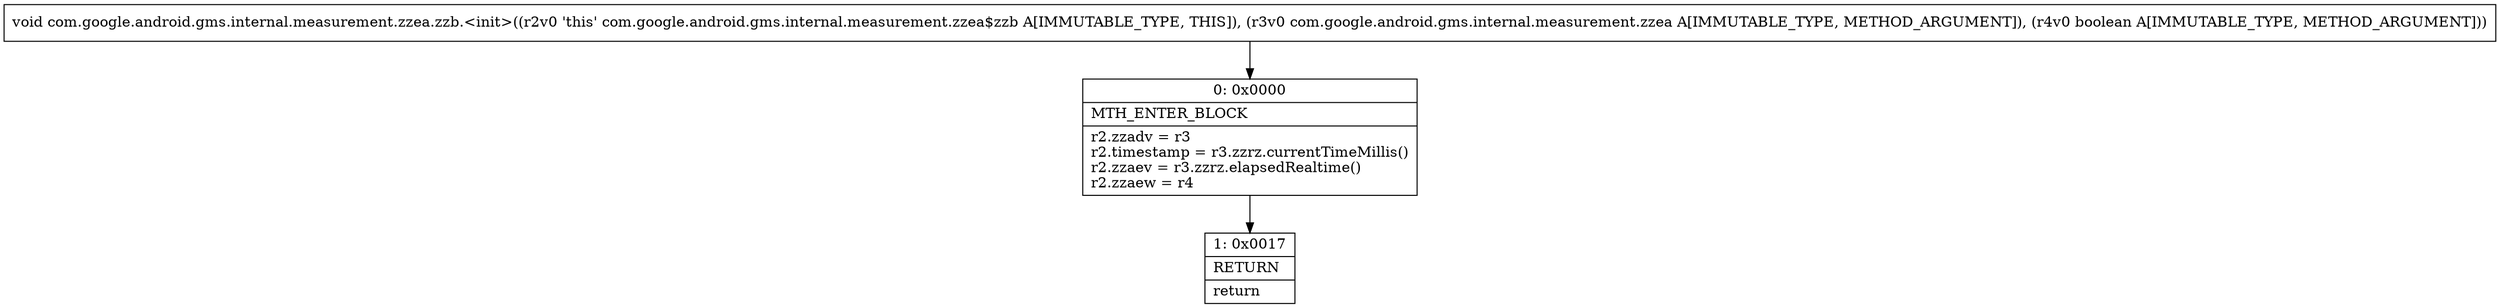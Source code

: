 digraph "CFG forcom.google.android.gms.internal.measurement.zzea.zzb.\<init\>(Lcom\/google\/android\/gms\/internal\/measurement\/zzea;Z)V" {
Node_0 [shape=record,label="{0\:\ 0x0000|MTH_ENTER_BLOCK\l|r2.zzadv = r3\lr2.timestamp = r3.zzrz.currentTimeMillis()\lr2.zzaev = r3.zzrz.elapsedRealtime()\lr2.zzaew = r4\l}"];
Node_1 [shape=record,label="{1\:\ 0x0017|RETURN\l|return\l}"];
MethodNode[shape=record,label="{void com.google.android.gms.internal.measurement.zzea.zzb.\<init\>((r2v0 'this' com.google.android.gms.internal.measurement.zzea$zzb A[IMMUTABLE_TYPE, THIS]), (r3v0 com.google.android.gms.internal.measurement.zzea A[IMMUTABLE_TYPE, METHOD_ARGUMENT]), (r4v0 boolean A[IMMUTABLE_TYPE, METHOD_ARGUMENT])) }"];
MethodNode -> Node_0;
Node_0 -> Node_1;
}

